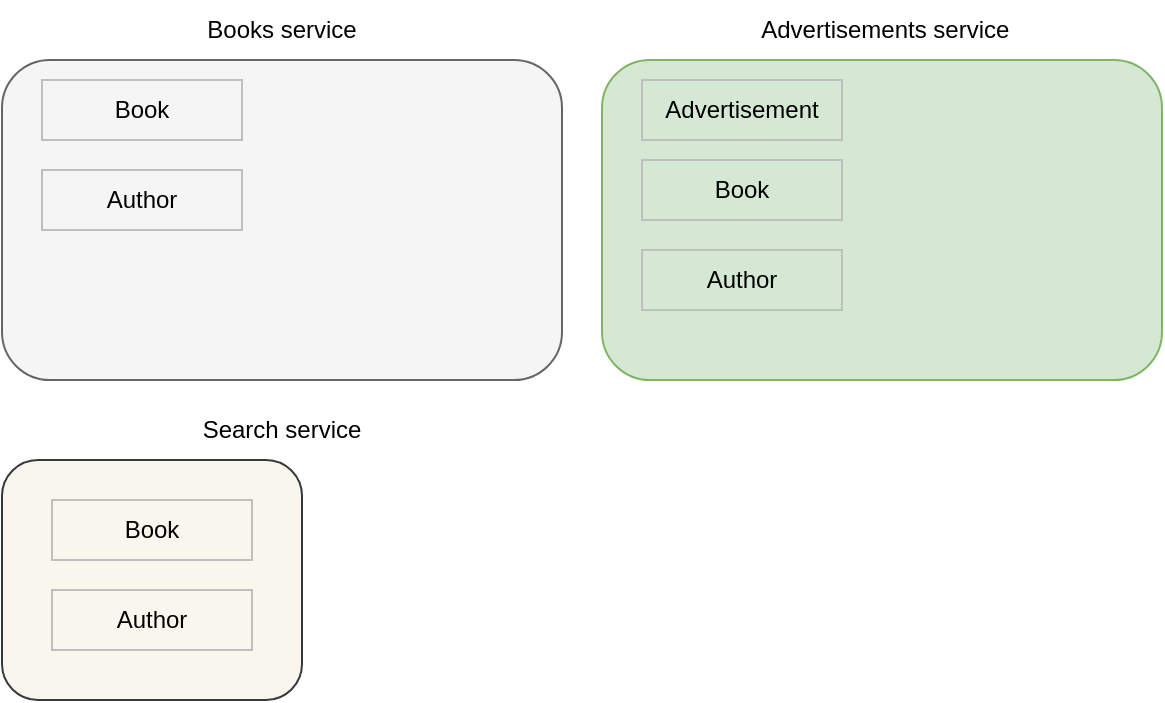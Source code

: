 <mxfile version="24.7.2" type="device">
  <diagram name="Página-1" id="EuWSHSSYwt1nv6NkAHXn">
    <mxGraphModel dx="1547" dy="597" grid="1" gridSize="10" guides="1" tooltips="1" connect="1" arrows="1" fold="1" page="0" pageScale="1" pageWidth="827" pageHeight="1169" math="0" shadow="0">
      <root>
        <mxCell id="0" />
        <mxCell id="1" parent="0" />
        <mxCell id="nm3tFPvMcN5WvyCS7uXW-4" value="" style="group" vertex="1" connectable="0" parent="1">
          <mxGeometry x="-100" y="50" width="280" height="190" as="geometry" />
        </mxCell>
        <mxCell id="DwvEQYAO25_rUr4tM-tn-1" value="" style="rounded=1;whiteSpace=wrap;html=1;fillColor=#f5f5f5;strokeColor=#666666;fontColor=#333333;" parent="nm3tFPvMcN5WvyCS7uXW-4" vertex="1">
          <mxGeometry y="30" width="280" height="160" as="geometry" />
        </mxCell>
        <mxCell id="nm3tFPvMcN5WvyCS7uXW-3" value="Books service" style="text;html=1;align=center;verticalAlign=middle;whiteSpace=wrap;rounded=0;" vertex="1" parent="nm3tFPvMcN5WvyCS7uXW-4">
          <mxGeometry x="65" width="150" height="30" as="geometry" />
        </mxCell>
        <mxCell id="nm3tFPvMcN5WvyCS7uXW-1" value="Book" style="rounded=0;whiteSpace=wrap;html=1;fillColor=none;strokeColor=#BFBFBF;" vertex="1" parent="1">
          <mxGeometry x="-80" y="90" width="100" height="30" as="geometry" />
        </mxCell>
        <mxCell id="nm3tFPvMcN5WvyCS7uXW-2" value="Author" style="rounded=0;whiteSpace=wrap;html=1;fillColor=none;strokeColor=#BFBFBF;" vertex="1" parent="1">
          <mxGeometry x="-80" y="135" width="100" height="30" as="geometry" />
        </mxCell>
        <mxCell id="nm3tFPvMcN5WvyCS7uXW-6" value="" style="group" vertex="1" connectable="0" parent="1">
          <mxGeometry x="200" y="50" width="280" height="190" as="geometry" />
        </mxCell>
        <mxCell id="DwvEQYAO25_rUr4tM-tn-4" value="" style="rounded=1;whiteSpace=wrap;html=1;fillColor=#d5e8d4;strokeColor=#82b366;" parent="nm3tFPvMcN5WvyCS7uXW-6" vertex="1">
          <mxGeometry y="30" width="280" height="160" as="geometry" />
        </mxCell>
        <mxCell id="nm3tFPvMcN5WvyCS7uXW-5" value="&amp;nbsp;Advertisements service" style="text;html=1;align=center;verticalAlign=middle;whiteSpace=wrap;rounded=0;" vertex="1" parent="nm3tFPvMcN5WvyCS7uXW-6">
          <mxGeometry x="65" width="150" height="30" as="geometry" />
        </mxCell>
        <mxCell id="nm3tFPvMcN5WvyCS7uXW-12" value="Advertisement" style="rounded=0;whiteSpace=wrap;html=1;fillColor=none;strokeColor=#BFBFBF;" vertex="1" parent="nm3tFPvMcN5WvyCS7uXW-6">
          <mxGeometry x="20" y="40" width="100" height="30" as="geometry" />
        </mxCell>
        <mxCell id="nm3tFPvMcN5WvyCS7uXW-13" value="Book" style="rounded=0;whiteSpace=wrap;html=1;fillColor=none;strokeColor=#BFBFBF;" vertex="1" parent="nm3tFPvMcN5WvyCS7uXW-6">
          <mxGeometry x="20" y="80" width="100" height="30" as="geometry" />
        </mxCell>
        <mxCell id="nm3tFPvMcN5WvyCS7uXW-14" value="Author" style="rounded=0;whiteSpace=wrap;html=1;fillColor=none;strokeColor=#BFBFBF;" vertex="1" parent="nm3tFPvMcN5WvyCS7uXW-6">
          <mxGeometry x="20" y="125" width="100" height="30" as="geometry" />
        </mxCell>
        <mxCell id="nm3tFPvMcN5WvyCS7uXW-8" value="" style="rounded=1;whiteSpace=wrap;html=1;fillColor=#f9f7ed;strokeColor=#36393d;" vertex="1" parent="1">
          <mxGeometry x="-100" y="280" width="150" height="120" as="geometry" />
        </mxCell>
        <mxCell id="nm3tFPvMcN5WvyCS7uXW-9" value="Search service" style="text;html=1;align=center;verticalAlign=middle;whiteSpace=wrap;rounded=0;" vertex="1" parent="1">
          <mxGeometry x="-35" y="250" width="150" height="30" as="geometry" />
        </mxCell>
        <mxCell id="nm3tFPvMcN5WvyCS7uXW-10" value="Book" style="rounded=0;whiteSpace=wrap;html=1;fillColor=none;strokeColor=#BFBFBF;" vertex="1" parent="1">
          <mxGeometry x="-75" y="300" width="100" height="30" as="geometry" />
        </mxCell>
        <mxCell id="nm3tFPvMcN5WvyCS7uXW-11" value="Author" style="rounded=0;whiteSpace=wrap;html=1;fillColor=none;strokeColor=#BFBFBF;" vertex="1" parent="1">
          <mxGeometry x="-75" y="345" width="100" height="30" as="geometry" />
        </mxCell>
      </root>
    </mxGraphModel>
  </diagram>
</mxfile>
